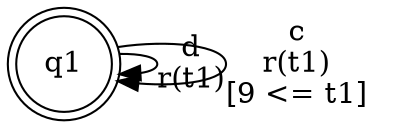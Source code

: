 digraph "tests_1/test17/solution201/solution" {
	q1[label=q1 shape=doublecircle]
	q1 -> q1[label="d\nr(t1)\n"]
	q1 -> q1[label="c\nr(t1)\n[9 <= t1]"]
}
